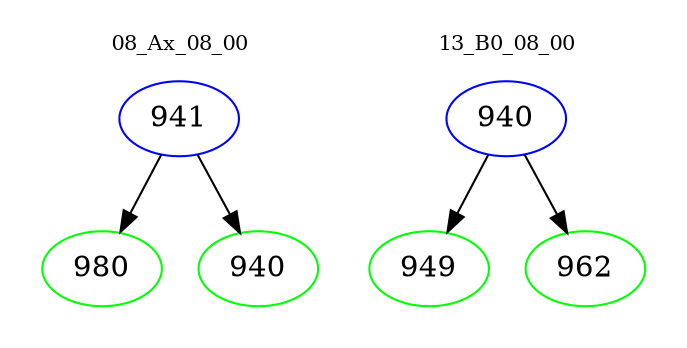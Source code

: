 digraph{
subgraph cluster_0 {
color = white
label = "08_Ax_08_00";
fontsize=10;
T0_941 [label="941", color="blue"]
T0_941 -> T0_980 [color="black"]
T0_980 [label="980", color="green"]
T0_941 -> T0_940 [color="black"]
T0_940 [label="940", color="green"]
}
subgraph cluster_1 {
color = white
label = "13_B0_08_00";
fontsize=10;
T1_940 [label="940", color="blue"]
T1_940 -> T1_949 [color="black"]
T1_949 [label="949", color="green"]
T1_940 -> T1_962 [color="black"]
T1_962 [label="962", color="green"]
}
}
